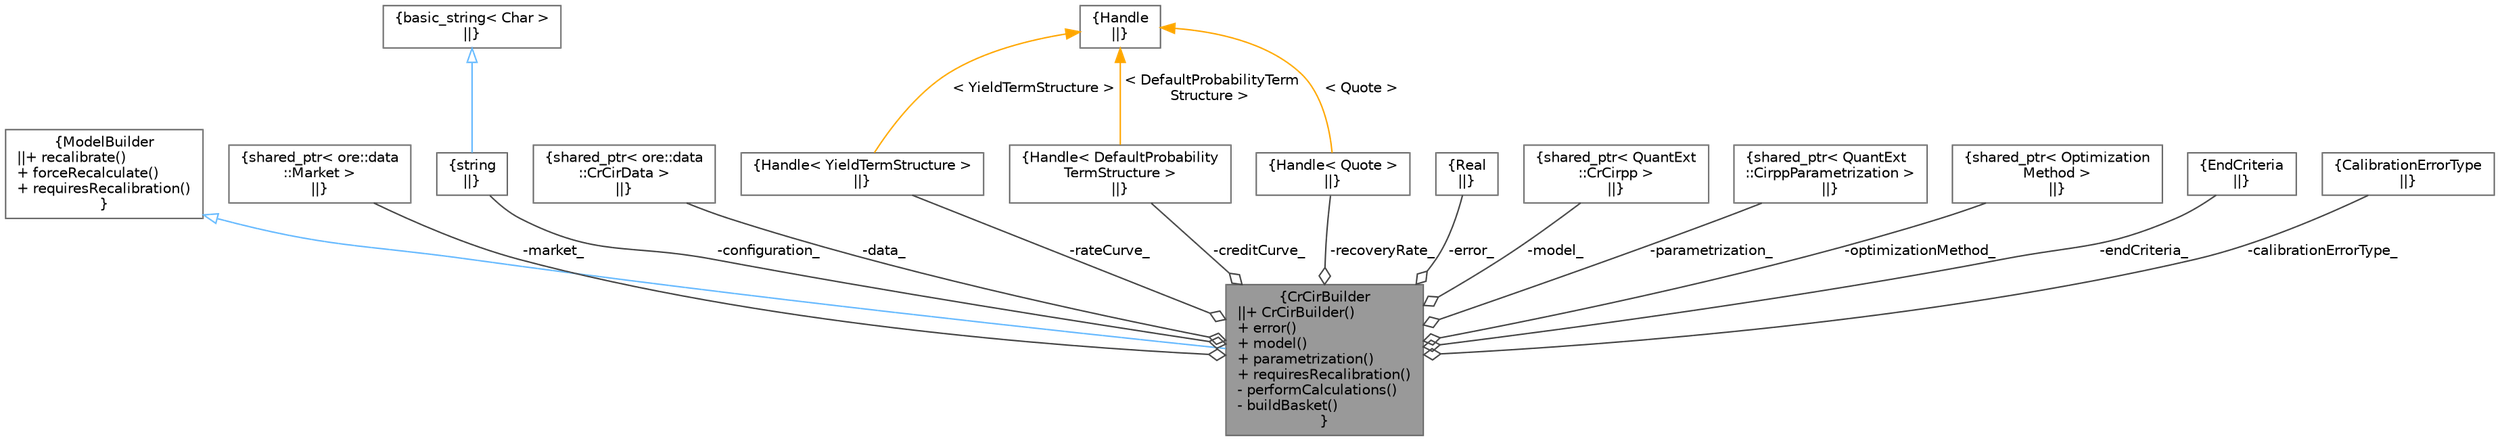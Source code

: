 digraph "CrCirBuilder"
{
 // INTERACTIVE_SVG=YES
 // LATEX_PDF_SIZE
  bgcolor="transparent";
  edge [fontname=Helvetica,fontsize=10,labelfontname=Helvetica,labelfontsize=10];
  node [fontname=Helvetica,fontsize=10,shape=box,height=0.2,width=0.4];
  Node1 [label="{CrCirBuilder\n||+ CrCirBuilder()\l+ error()\l+ model()\l+ parametrization()\l+ requiresRecalibration()\l- performCalculations()\l- buildBasket()\l}",height=0.2,width=0.4,color="gray40", fillcolor="grey60", style="filled", fontcolor="black",tooltip="Builder for a cir model component."];
  Node2 -> Node1 [dir="back",color="steelblue1",style="solid",arrowtail="onormal"];
  Node2 [label="{ModelBuilder\n||+ recalibrate()\l+ forceRecalculate()\l+ requiresRecalibration()\l}",height=0.2,width=0.4,color="gray40", fillcolor="white", style="filled",URL="C:/dev/ORE/documentation/QuantExt/doc/quantext.tag$class_quant_ext_1_1_model_builder.html",tooltip=" "];
  Node3 -> Node1 [color="grey25",style="solid",label=" -market_" ,arrowhead="odiamond"];
  Node3 [label="{shared_ptr\< ore::data\l::Market \>\n||}",height=0.2,width=0.4,color="gray40", fillcolor="white", style="filled",tooltip=" "];
  Node4 -> Node1 [color="grey25",style="solid",label=" -configuration_" ,arrowhead="odiamond"];
  Node4 [label="{string\n||}",height=0.2,width=0.4,color="gray40", fillcolor="white", style="filled",tooltip=" "];
  Node5 -> Node4 [dir="back",color="steelblue1",style="solid",arrowtail="onormal"];
  Node5 [label="{basic_string\< Char \>\n||}",height=0.2,width=0.4,color="gray40", fillcolor="white", style="filled",tooltip=" "];
  Node6 -> Node1 [color="grey25",style="solid",label=" -data_" ,arrowhead="odiamond"];
  Node6 [label="{shared_ptr\< ore::data\l::CrCirData \>\n||}",height=0.2,width=0.4,color="gray40", fillcolor="white", style="filled",tooltip=" "];
  Node7 -> Node1 [color="grey25",style="solid",label=" -rateCurve_" ,arrowhead="odiamond"];
  Node7 [label="{Handle\< YieldTermStructure \>\n||}",height=0.2,width=0.4,color="gray40", fillcolor="white", style="filled",tooltip=" "];
  Node8 -> Node7 [dir="back",color="orange",style="solid",label=" \< YieldTermStructure \>" ];
  Node8 [label="{Handle\n||}",height=0.2,width=0.4,color="gray40", fillcolor="white", style="filled",tooltip=" "];
  Node9 -> Node1 [color="grey25",style="solid",label=" -creditCurve_" ,arrowhead="odiamond"];
  Node9 [label="{Handle\< DefaultProbability\lTermStructure \>\n||}",height=0.2,width=0.4,color="gray40", fillcolor="white", style="filled",tooltip=" "];
  Node8 -> Node9 [dir="back",color="orange",style="solid",label=" \< DefaultProbabilityTerm\lStructure \>" ];
  Node10 -> Node1 [color="grey25",style="solid",label=" -recoveryRate_" ,arrowhead="odiamond"];
  Node10 [label="{Handle\< Quote \>\n||}",height=0.2,width=0.4,color="gray40", fillcolor="white", style="filled",tooltip=" "];
  Node8 -> Node10 [dir="back",color="orange",style="solid",label=" \< Quote \>" ];
  Node11 -> Node1 [color="grey25",style="solid",label=" -error_" ,arrowhead="odiamond"];
  Node11 [label="{Real\n||}",height=0.2,width=0.4,color="gray40", fillcolor="white", style="filled",tooltip=" "];
  Node12 -> Node1 [color="grey25",style="solid",label=" -model_" ,arrowhead="odiamond"];
  Node12 [label="{shared_ptr\< QuantExt\l::CrCirpp \>\n||}",height=0.2,width=0.4,color="gray40", fillcolor="white", style="filled",tooltip=" "];
  Node13 -> Node1 [color="grey25",style="solid",label=" -parametrization_" ,arrowhead="odiamond"];
  Node13 [label="{shared_ptr\< QuantExt\l::CirppParametrization \>\n||}",height=0.2,width=0.4,color="gray40", fillcolor="white", style="filled",tooltip=" "];
  Node14 -> Node1 [color="grey25",style="solid",label=" -optimizationMethod_" ,arrowhead="odiamond"];
  Node14 [label="{shared_ptr\< Optimization\lMethod \>\n||}",height=0.2,width=0.4,color="gray40", fillcolor="white", style="filled",tooltip=" "];
  Node15 -> Node1 [color="grey25",style="solid",label=" -endCriteria_" ,arrowhead="odiamond"];
  Node15 [label="{EndCriteria\n||}",height=0.2,width=0.4,color="gray40", fillcolor="white", style="filled",tooltip=" "];
  Node16 -> Node1 [color="grey25",style="solid",label=" -calibrationErrorType_" ,arrowhead="odiamond"];
  Node16 [label="{CalibrationErrorType\n||}",height=0.2,width=0.4,color="gray40", fillcolor="white", style="filled",tooltip=" "];
}
